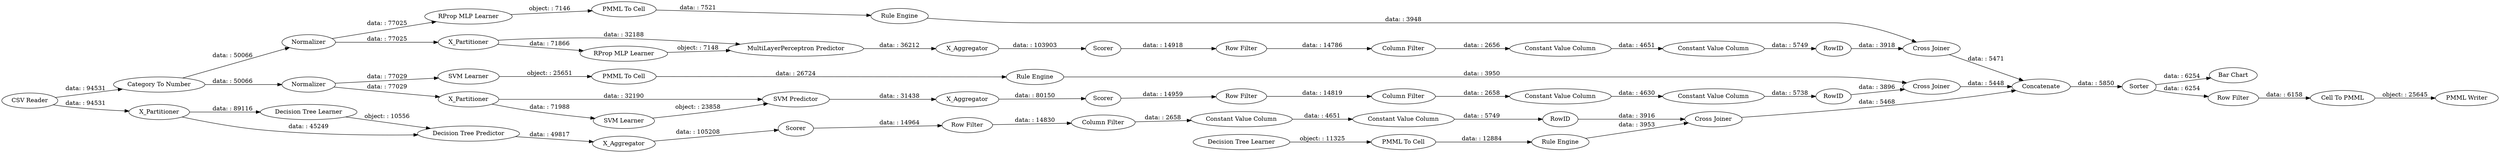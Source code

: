 digraph {
	"-4229652298943019980_62" [label="CSV Reader"]
	"-5313177528046236178_292" [label="Constant Value Column"]
	"3139998265732659479_38" [label="Cross Joiner"]
	"-4229652298943019980_59" [label="Bar Chart"]
	"-5313177528046236178_293" [label=RowID]
	"2245679779893744107_293" [label=RowID]
	"3139998265732659479_40" [label=Scorer]
	"2245679779893744107_290" [label="Constant Value Column"]
	"-5313177528046236178_290" [label="Constant Value Column"]
	"-1857105093998927824_294" [label="Column Filter"]
	"3096841526702616175_32" [label="SVM Predictor"]
	"-4582347474204853469_38" [label="Cross Joiner"]
	"-1857105093998927824_292" [label="Constant Value Column"]
	"-4229652298943019980_52" [label=Sorter]
	"-4229652298943019980_54" [label="Cell To PMML"]
	"3096841526702616175_7" [label=X_Aggregator]
	"3096841526702616175_39" [label="Cross Joiner"]
	"-4229652298943019980_60" [label=Concatenate]
	"3096841526702616175_41" [label=Scorer]
	"-1857105093998927824_293" [label=RowID]
	"-4582347474204853469_32" [label="Decision Tree Predictor"]
	"3096841526702616175_40" [label=Normalizer]
	"-5313177528046236178_9" [label="Row Filter"]
	"-3930412539665867807_28" [label="PMML To Cell"]
	"-3190244344955837623_35" [label="RProp MLP Learner"]
	"3096841526702616175_31" [label="SVM Learner"]
	"3139998265732659479_31" [label="RProp MLP Learner"]
	"-4582347474204853469_2" [label=X_Partitioner]
	"-3930412539665867807_34" [label="Rule Engine"]
	"-4229652298943019980_61" [label="PMML Writer"]
	"-1857105093998927824_9" [label="Row Filter"]
	"-4229652298943019980_53" [label="Row Filter"]
	"-4229652298943019980_58" [label="Category To Number"]
	"4861540397415551559_35" [label="Rule Engine"]
	"-3190244344955837623_34" [label="Rule Engine"]
	"3139998265732659479_7" [label=X_Aggregator]
	"2245679779893744107_9" [label="Row Filter"]
	"2245679779893744107_294" [label="Column Filter"]
	"3096841526702616175_2" [label=X_Partitioner]
	"4861540397415551559_33" [label="SVM Learner"]
	"-1857105093998927824_290" [label="Constant Value Column"]
	"-4582347474204853469_39" [label=Scorer]
	"-3190244344955837623_22" [label="PMML To Cell"]
	"-4582347474204853469_7" [label=X_Aggregator]
	"3139998265732659479_2" [label=X_Partitioner]
	"2245679779893744107_292" [label="Constant Value Column"]
	"-5313177528046236178_294" [label="Column Filter"]
	"-3930412539665867807_33" [label="Decision Tree Learner"]
	"3139998265732659479_32" [label="MultiLayerPerceptron Predictor"]
	"4861540397415551559_34" [label="PMML To Cell"]
	"-4582347474204853469_31" [label="Decision Tree Learner"]
	"3139998265732659479_39" [label=Normalizer]
	"3096841526702616175_41" -> "2245679779893744107_9" [label="data: : 14959"]
	"3139998265732659479_32" -> "3139998265732659479_7" [label="data: : 36212"]
	"-3930412539665867807_33" -> "-3930412539665867807_28" [label="object: : 11325"]
	"3096841526702616175_32" -> "3096841526702616175_7" [label="data: : 31438"]
	"-4229652298943019980_58" -> "3096841526702616175_40" [label="data: : 50066"]
	"3139998265732659479_7" -> "3139998265732659479_40" [label="data: : 103903"]
	"-5313177528046236178_293" -> "-4582347474204853469_38" [label="data: : 3916"]
	"3139998265732659479_31" -> "3139998265732659479_32" [label="object: : 7148"]
	"-4229652298943019980_54" -> "-4229652298943019980_61" [label="object: : 25645"]
	"3139998265732659479_40" -> "-1857105093998927824_9" [label="data: : 14918"]
	"3096841526702616175_40" -> "3096841526702616175_2" [label="data: : 77029"]
	"2245679779893744107_294" -> "2245679779893744107_290" [label="data: : 2658"]
	"-3190244344955837623_35" -> "-3190244344955837623_22" [label="object: : 7146"]
	"-1857105093998927824_294" -> "-1857105093998927824_290" [label="data: : 2656"]
	"-1857105093998927824_292" -> "-1857105093998927824_293" [label="data: : 5749"]
	"-4582347474204853469_2" -> "-4582347474204853469_31" [label="data: : 89116"]
	"3096841526702616175_7" -> "3096841526702616175_41" [label="data: : 80150"]
	"-4582347474204853469_7" -> "-4582347474204853469_39" [label="data: : 105208"]
	"-4229652298943019980_53" -> "-4229652298943019980_54" [label="data: : 6158"]
	"-1857105093998927824_9" -> "-1857105093998927824_294" [label="data: : 14786"]
	"-3190244344955837623_34" -> "3139998265732659479_38" [label="data: : 3948"]
	"-1857105093998927824_293" -> "3139998265732659479_38" [label="data: : 3918"]
	"-4229652298943019980_52" -> "-4229652298943019980_59" [label="data: : 6254"]
	"-4229652298943019980_62" -> "-4229652298943019980_58" [label="data: : 94531"]
	"-3930412539665867807_34" -> "-4582347474204853469_38" [label="data: : 3953"]
	"3139998265732659479_39" -> "3139998265732659479_2" [label="data: : 77025"]
	"-4229652298943019980_58" -> "3139998265732659479_39" [label="data: : 50066"]
	"-4582347474204853469_2" -> "-4582347474204853469_32" [label="data: : 45249"]
	"-5313177528046236178_9" -> "-5313177528046236178_294" [label="data: : 14830"]
	"-1857105093998927824_290" -> "-1857105093998927824_292" [label="data: : 4651"]
	"-4229652298943019980_60" -> "-4229652298943019980_52" [label="data: : 5850"]
	"2245679779893744107_290" -> "2245679779893744107_292" [label="data: : 4630"]
	"-5313177528046236178_292" -> "-5313177528046236178_293" [label="data: : 5749"]
	"3139998265732659479_2" -> "3139998265732659479_31" [label="data: : 71866"]
	"4861540397415551559_35" -> "3096841526702616175_39" [label="data: : 3950"]
	"3139998265732659479_38" -> "-4229652298943019980_60" [label="data: : 5471"]
	"3096841526702616175_2" -> "3096841526702616175_31" [label="data: : 71988"]
	"-4582347474204853469_31" -> "-4582347474204853469_32" [label="object: : 10556"]
	"-3930412539665867807_28" -> "-3930412539665867807_34" [label="data: : 12884"]
	"-4582347474204853469_39" -> "-5313177528046236178_9" [label="data: : 14964"]
	"4861540397415551559_33" -> "4861540397415551559_34" [label="object: : 25651"]
	"3096841526702616175_2" -> "3096841526702616175_32" [label="data: : 32190"]
	"-4582347474204853469_32" -> "-4582347474204853469_7" [label="data: : 49817"]
	"-4229652298943019980_52" -> "-4229652298943019980_53" [label="data: : 6254"]
	"4861540397415551559_34" -> "4861540397415551559_35" [label="data: : 26724"]
	"3139998265732659479_39" -> "-3190244344955837623_35" [label="data: : 77025"]
	"-5313177528046236178_290" -> "-5313177528046236178_292" [label="data: : 4651"]
	"3139998265732659479_2" -> "3139998265732659479_32" [label="data: : 32188"]
	"3096841526702616175_31" -> "3096841526702616175_32" [label="object: : 23858"]
	"2245679779893744107_9" -> "2245679779893744107_294" [label="data: : 14819"]
	"-4582347474204853469_38" -> "-4229652298943019980_60" [label="data: : 5468"]
	"-3190244344955837623_22" -> "-3190244344955837623_34" [label="data: : 7521"]
	"-5313177528046236178_294" -> "-5313177528046236178_290" [label="data: : 2658"]
	"3096841526702616175_40" -> "4861540397415551559_33" [label="data: : 77029"]
	"3096841526702616175_39" -> "-4229652298943019980_60" [label="data: : 5448"]
	"2245679779893744107_292" -> "2245679779893744107_293" [label="data: : 5738"]
	"-4229652298943019980_62" -> "-4582347474204853469_2" [label="data: : 94531"]
	"2245679779893744107_293" -> "3096841526702616175_39" [label="data: : 3896"]
	rankdir=LR
}
